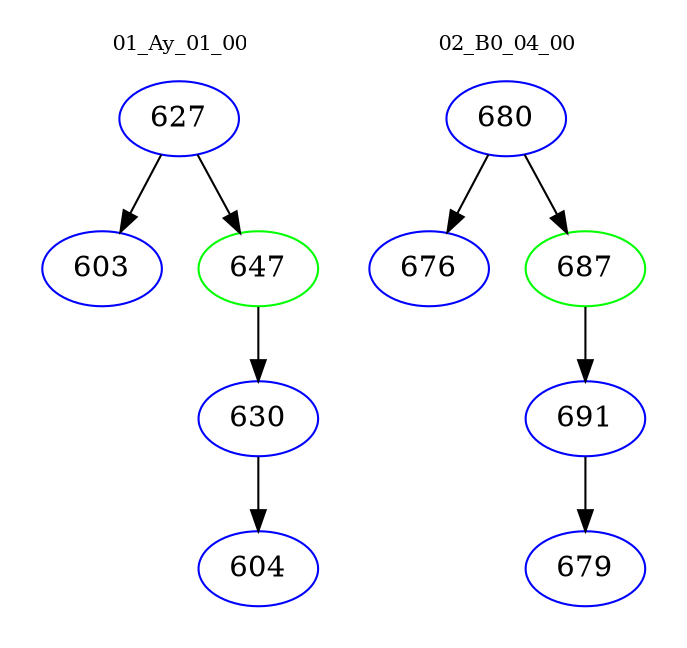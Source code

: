 digraph{
subgraph cluster_0 {
color = white
label = "01_Ay_01_00";
fontsize=10;
T0_627 [label="627", color="blue"]
T0_627 -> T0_603 [color="black"]
T0_603 [label="603", color="blue"]
T0_627 -> T0_647 [color="black"]
T0_647 [label="647", color="green"]
T0_647 -> T0_630 [color="black"]
T0_630 [label="630", color="blue"]
T0_630 -> T0_604 [color="black"]
T0_604 [label="604", color="blue"]
}
subgraph cluster_1 {
color = white
label = "02_B0_04_00";
fontsize=10;
T1_680 [label="680", color="blue"]
T1_680 -> T1_676 [color="black"]
T1_676 [label="676", color="blue"]
T1_680 -> T1_687 [color="black"]
T1_687 [label="687", color="green"]
T1_687 -> T1_691 [color="black"]
T1_691 [label="691", color="blue"]
T1_691 -> T1_679 [color="black"]
T1_679 [label="679", color="blue"]
}
}
